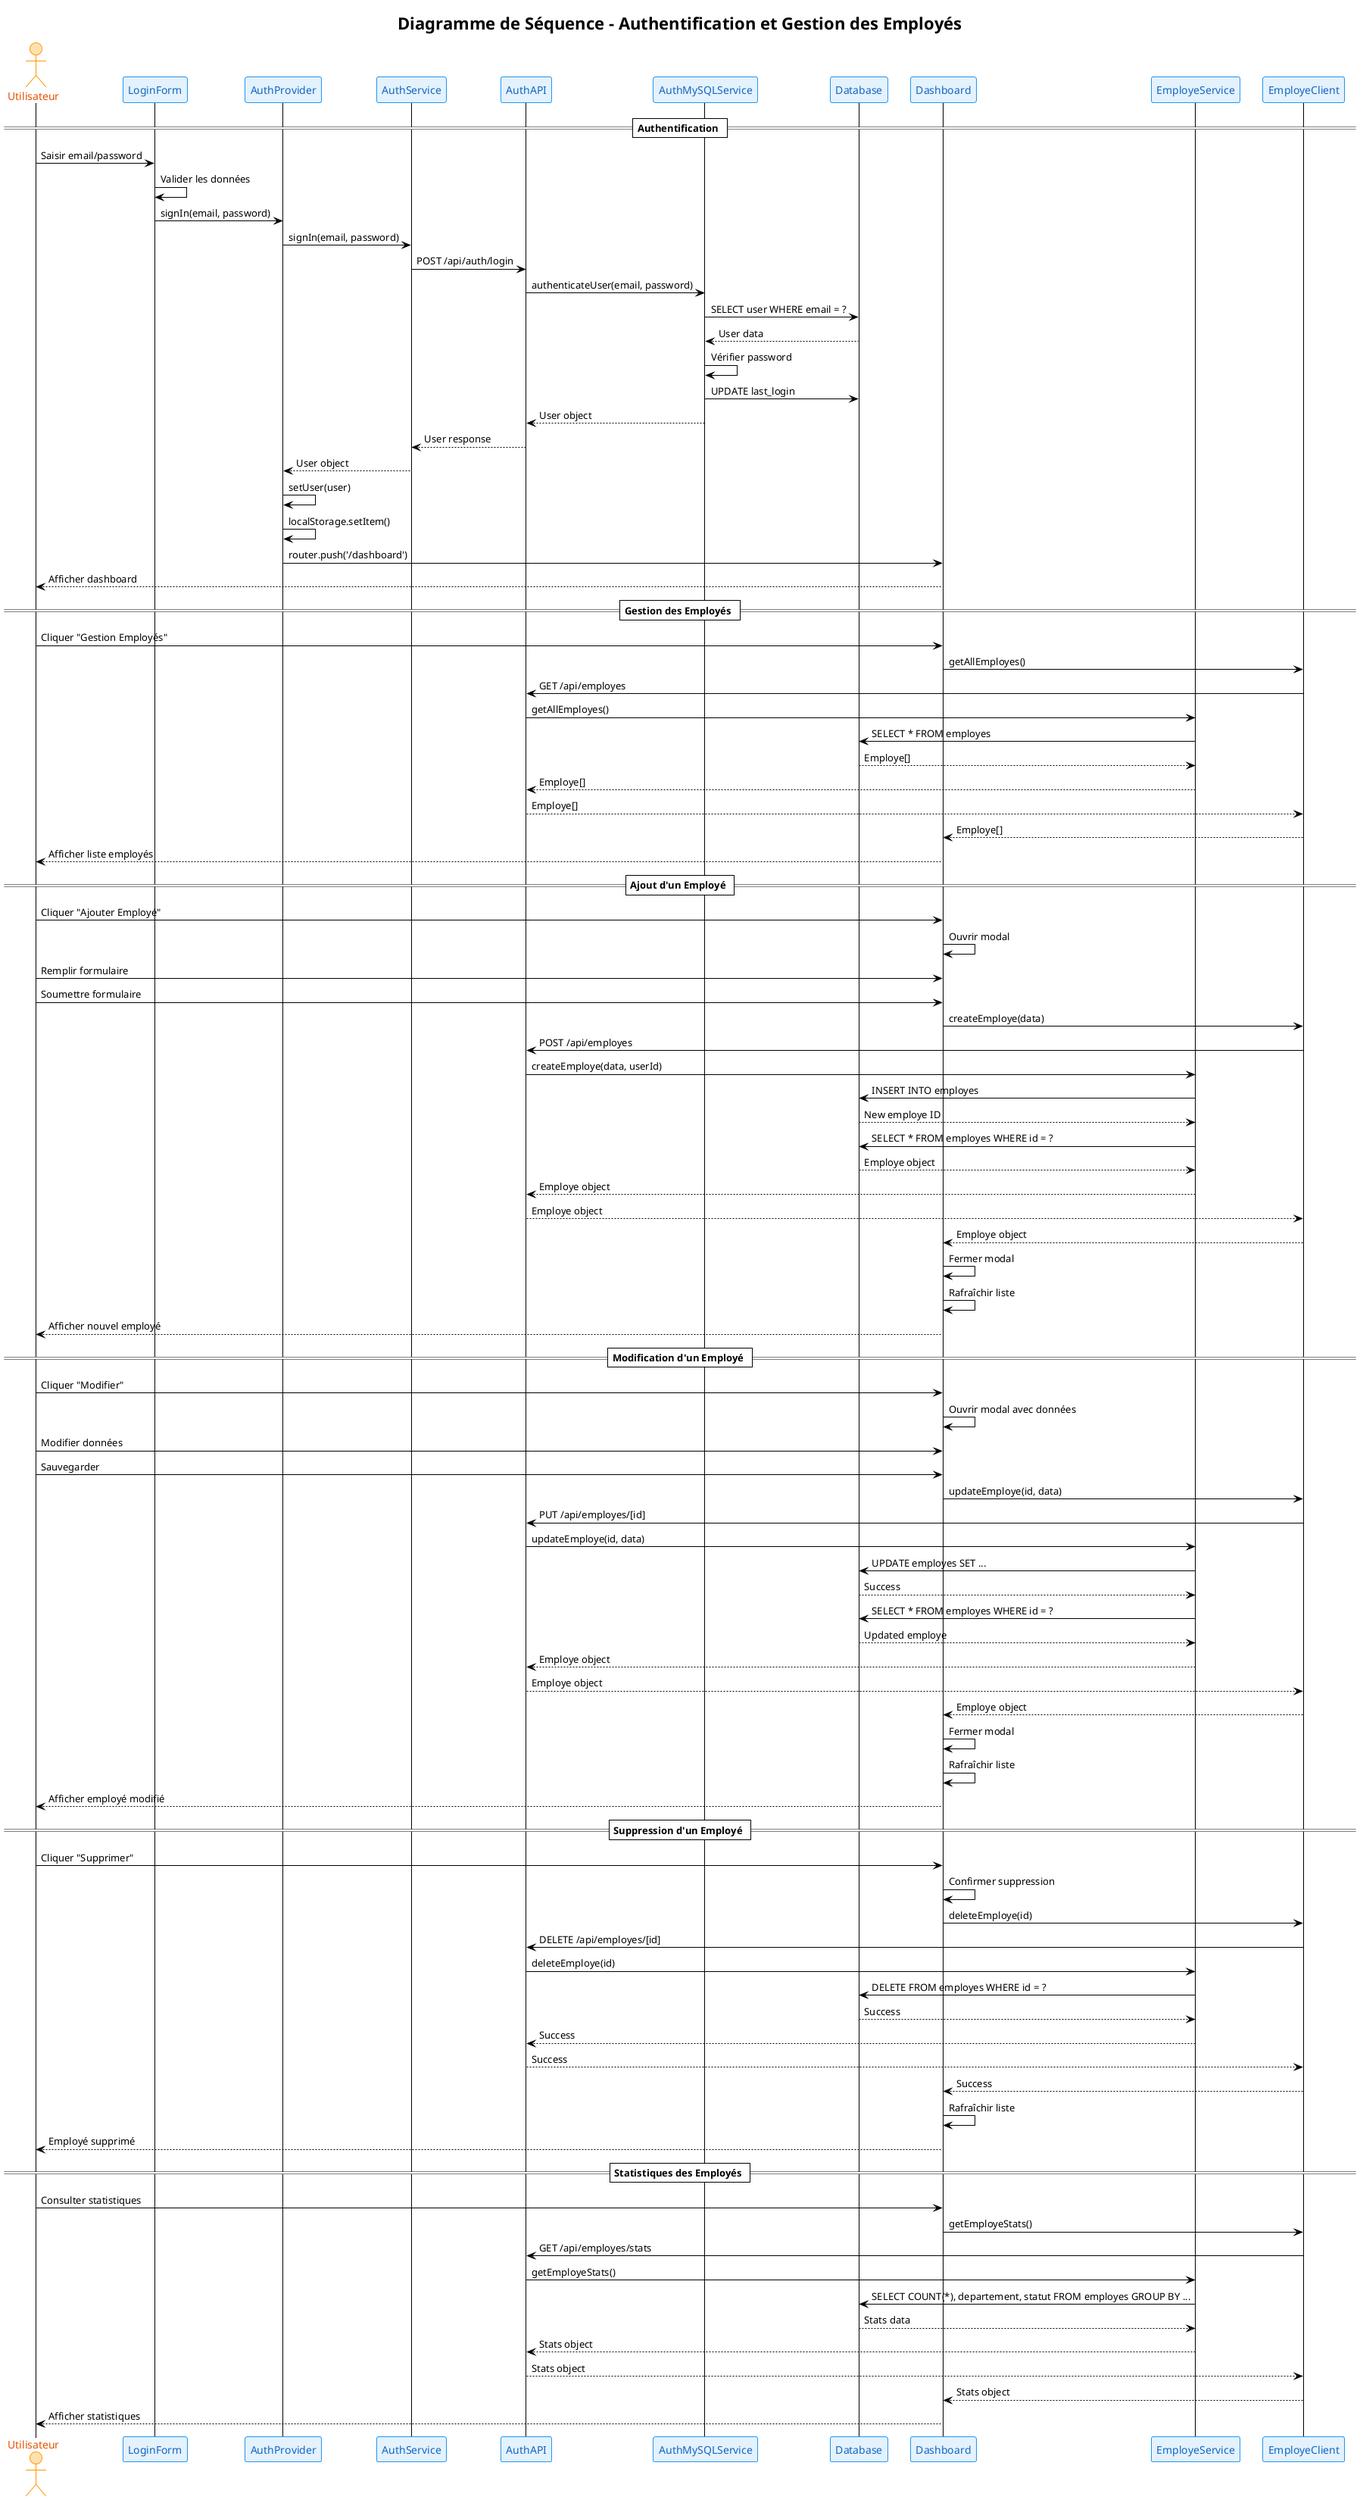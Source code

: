 @startuml "Diagramme de Séquence - Authentification et Gestion des Employés"

!theme plain
skinparam backgroundColor #FFFFFF
skinparam participant {
  BackgroundColor #E3F2FD
  BorderColor #2196F3
  FontColor #1565C0
}
skinparam actor {
  BackgroundColor #FFE0B2
  BorderColor #FF9800
  FontColor #E65100
}

title "Diagramme de Séquence - Authentification et Gestion des Employés"

actor "Utilisateur" as User
participant "LoginForm" as Login
participant "AuthProvider" as Auth
participant "AuthService" as AuthSvc
participant "AuthAPI" as API
participant "AuthMySQLService" as MySQL
participant "Database" as DB
participant "Dashboard" as Dashboard
participant "EmployeService" as EmpSvc
participant "EmployeClient" as EmpClient

== Authentification ==

User -> Login: Saisir email/password
Login -> Login: Valider les données
Login -> Auth: signIn(email, password)
Auth -> AuthSvc: signIn(email, password)
AuthSvc -> API: POST /api/auth/login
API -> MySQL: authenticateUser(email, password)
MySQL -> DB: SELECT user WHERE email = ?
DB --> MySQL: User data
MySQL -> MySQL: Vérifier password
MySQL -> DB: UPDATE last_login
MySQL --> API: User object
API --> AuthSvc: User response
AuthSvc --> Auth: User object
Auth -> Auth: setUser(user)
Auth -> Auth: localStorage.setItem()
Auth -> Dashboard: router.push('/dashboard')
Dashboard --> User: Afficher dashboard

== Gestion des Employés ==

User -> Dashboard: Cliquer "Gestion Employés"
Dashboard -> EmpClient: getAllEmployes()
EmpClient -> API: GET /api/employes
API -> EmpSvc: getAllEmployes()
EmpSvc -> DB: SELECT * FROM employes
DB --> EmpSvc: Employe[]
EmpSvc --> API: Employe[]
API --> EmpClient: Employe[]
EmpClient --> Dashboard: Employe[]
Dashboard --> User: Afficher liste employés

== Ajout d'un Employé ==

User -> Dashboard: Cliquer "Ajouter Employé"
Dashboard -> Dashboard: Ouvrir modal
User -> Dashboard: Remplir formulaire
User -> Dashboard: Soumettre formulaire
Dashboard -> EmpClient: createEmploye(data)
EmpClient -> API: POST /api/employes
API -> EmpSvc: createEmploye(data, userId)
EmpSvc -> DB: INSERT INTO employes
DB --> EmpSvc: New employe ID
EmpSvc -> DB: SELECT * FROM employes WHERE id = ?
DB --> EmpSvc: Employe object
EmpSvc --> API: Employe object
API --> EmpClient: Employe object
EmpClient --> Dashboard: Employe object
Dashboard -> Dashboard: Fermer modal
Dashboard -> Dashboard: Rafraîchir liste
Dashboard --> User: Afficher nouvel employé

== Modification d'un Employé ==

User -> Dashboard: Cliquer "Modifier"
Dashboard -> Dashboard: Ouvrir modal avec données
User -> Dashboard: Modifier données
User -> Dashboard: Sauvegarder
Dashboard -> EmpClient: updateEmploye(id, data)
EmpClient -> API: PUT /api/employes/[id]
API -> EmpSvc: updateEmploye(id, data)
EmpSvc -> DB: UPDATE employes SET ...
DB --> EmpSvc: Success
EmpSvc -> DB: SELECT * FROM employes WHERE id = ?
DB --> EmpSvc: Updated employe
EmpSvc --> API: Employe object
API --> EmpClient: Employe object
EmpClient --> Dashboard: Employe object
Dashboard -> Dashboard: Fermer modal
Dashboard -> Dashboard: Rafraîchir liste
Dashboard --> User: Afficher employé modifié

== Suppression d'un Employé ==

User -> Dashboard: Cliquer "Supprimer"
Dashboard -> Dashboard: Confirmer suppression
Dashboard -> EmpClient: deleteEmploye(id)
EmpClient -> API: DELETE /api/employes/[id]
API -> EmpSvc: deleteEmploye(id)
EmpSvc -> DB: DELETE FROM employes WHERE id = ?
DB --> EmpSvc: Success
EmpSvc --> API: Success
API --> EmpClient: Success
EmpClient --> Dashboard: Success
Dashboard -> Dashboard: Rafraîchir liste
Dashboard --> User: Employé supprimé

== Statistiques des Employés ==

User -> Dashboard: Consulter statistiques
Dashboard -> EmpClient: getEmployeStats()
EmpClient -> API: GET /api/employes/stats
API -> EmpSvc: getEmployeStats()
EmpSvc -> DB: SELECT COUNT(*), departement, statut FROM employes GROUP BY ...
DB --> EmpSvc: Stats data
EmpSvc --> API: Stats object
API --> EmpClient: Stats object
EmpClient --> Dashboard: Stats object
Dashboard --> User: Afficher statistiques

@enduml 